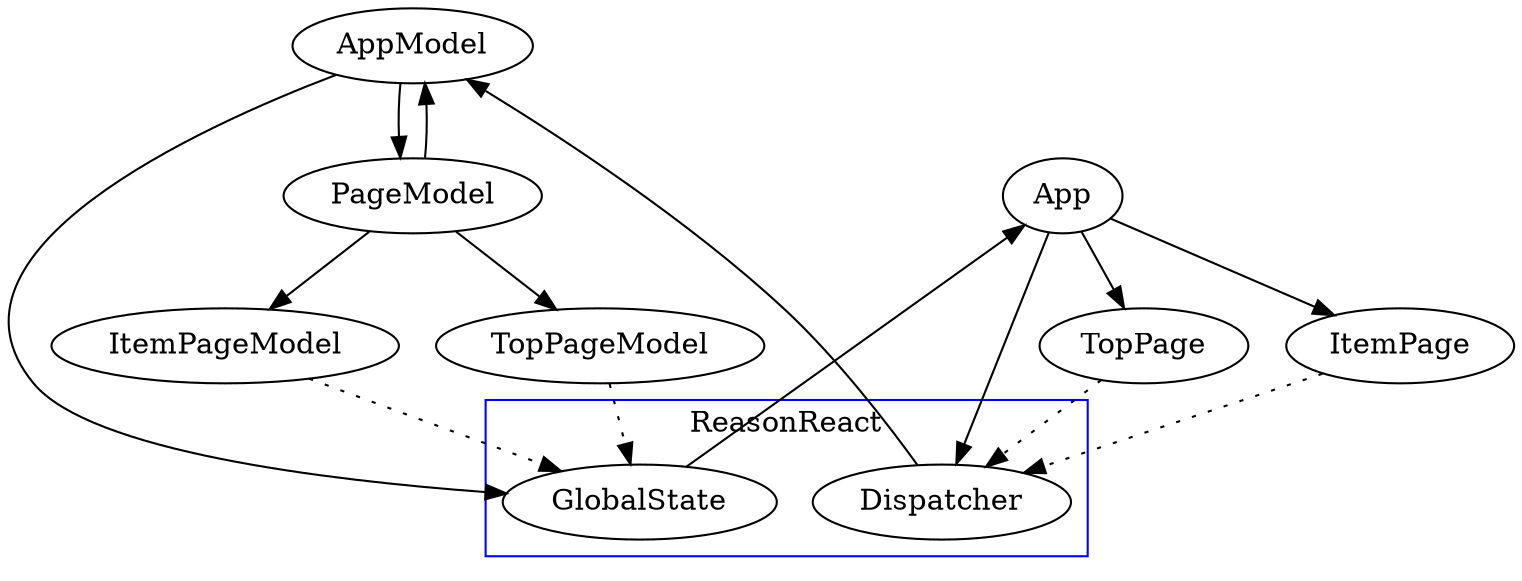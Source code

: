 digraph {
  subgraph cluster_0 {
    label = "ReasonReact";
    color = blue;
    Dispatcher;
    GlobalState;
  }
  App -> TopPage;
  App -> ItemPage;

  App -> Dispatcher;
  TopPage -> Dispatcher [style = dotted];
  ItemPage -> Dispatcher [style = dotted];

  Dispatcher -> AppModel;

  AppModel -> PageModel;
  PageModel -> AppModel;

  AppModel -> GlobalState;
  GlobalState -> App;

  PageModel -> TopPageModel;
  PageModel -> ItemPageModel;

  TopPageModel -> GlobalState [style = dotted];
  ItemPageModel -> GlobalState [style = dotted];
}
